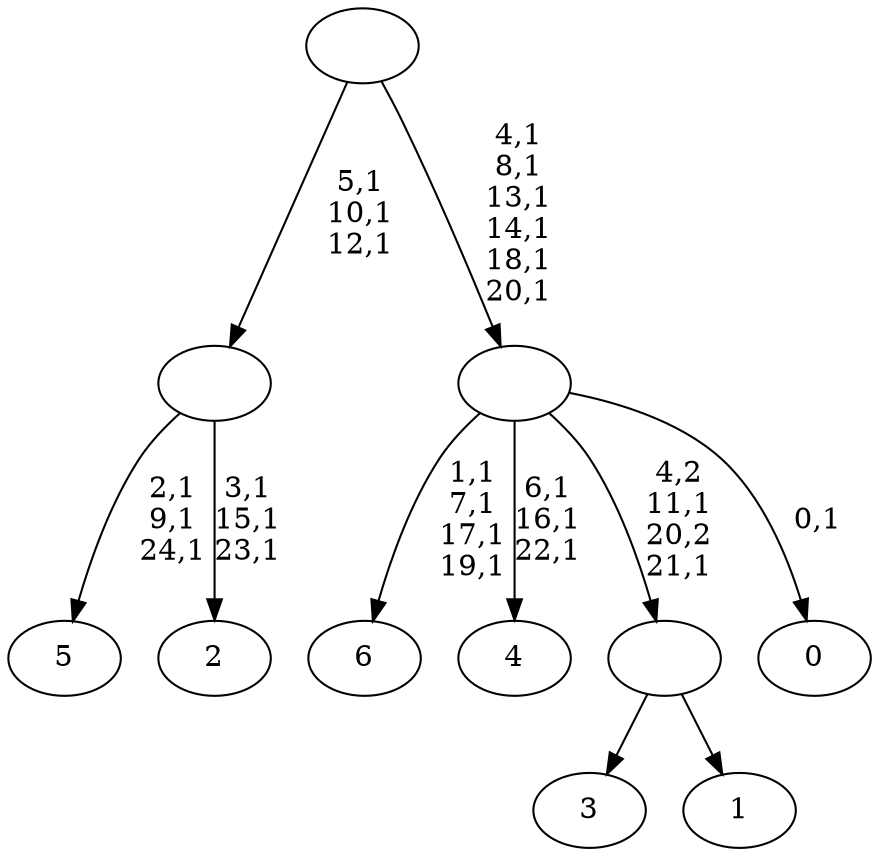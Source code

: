 digraph T {
	32 [label="6"]
	27 [label="5"]
	23 [label="4"]
	19 [label="3"]
	18 [label="2"]
	14 [label=""]
	11 [label="1"]
	10 [label=""]
	8 [label="0"]
	6 [label=""]
	0 [label=""]
	14 -> 18 [label="3,1\n15,1\n23,1"]
	14 -> 27 [label="2,1\n9,1\n24,1"]
	10 -> 19 [label=""]
	10 -> 11 [label=""]
	6 -> 8 [label="0,1"]
	6 -> 10 [label="4,2\n11,1\n20,2\n21,1"]
	6 -> 23 [label="6,1\n16,1\n22,1"]
	6 -> 32 [label="1,1\n7,1\n17,1\n19,1"]
	0 -> 6 [label="4,1\n8,1\n13,1\n14,1\n18,1\n20,1"]
	0 -> 14 [label="5,1\n10,1\n12,1"]
}

